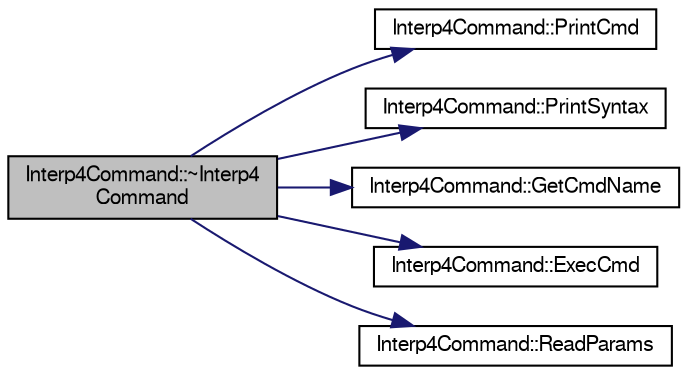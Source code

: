 digraph "Interp4Command::~Interp4Command"
{
  edge [fontname="FreeSans",fontsize="10",labelfontname="FreeSans",labelfontsize="10"];
  node [fontname="FreeSans",fontsize="10",shape=record];
  rankdir="LR";
  Node1 [label="Interp4Command::~Interp4\lCommand",height=0.2,width=0.4,color="black", fillcolor="grey75", style="filled", fontcolor="black"];
  Node1 -> Node2 [color="midnightblue",fontsize="10",style="solid",fontname="FreeSans"];
  Node2 [label="Interp4Command::PrintCmd",height=0.2,width=0.4,color="black", fillcolor="white", style="filled",URL="$class_interp4_command.html#a08fbbf2a70cdac46930b0eba6f5f361c"];
  Node1 -> Node3 [color="midnightblue",fontsize="10",style="solid",fontname="FreeSans"];
  Node3 [label="Interp4Command::PrintSyntax",height=0.2,width=0.4,color="black", fillcolor="white", style="filled",URL="$class_interp4_command.html#a693ca79d24ba27d11a19ed6fc90c37b9"];
  Node1 -> Node4 [color="midnightblue",fontsize="10",style="solid",fontname="FreeSans"];
  Node4 [label="Interp4Command::GetCmdName",height=0.2,width=0.4,color="black", fillcolor="white", style="filled",URL="$class_interp4_command.html#a9b1bff7ff363991b35965ae9dfeac648"];
  Node1 -> Node5 [color="midnightblue",fontsize="10",style="solid",fontname="FreeSans"];
  Node5 [label="Interp4Command::ExecCmd",height=0.2,width=0.4,color="black", fillcolor="white", style="filled",URL="$class_interp4_command.html#addcabef75953607c3e94ac8cc2cab7c8"];
  Node1 -> Node6 [color="midnightblue",fontsize="10",style="solid",fontname="FreeSans"];
  Node6 [label="Interp4Command::ReadParams",height=0.2,width=0.4,color="black", fillcolor="white", style="filled",URL="$class_interp4_command.html#a3e15ef01af10fa8961926fd9b0274ab8"];
}

